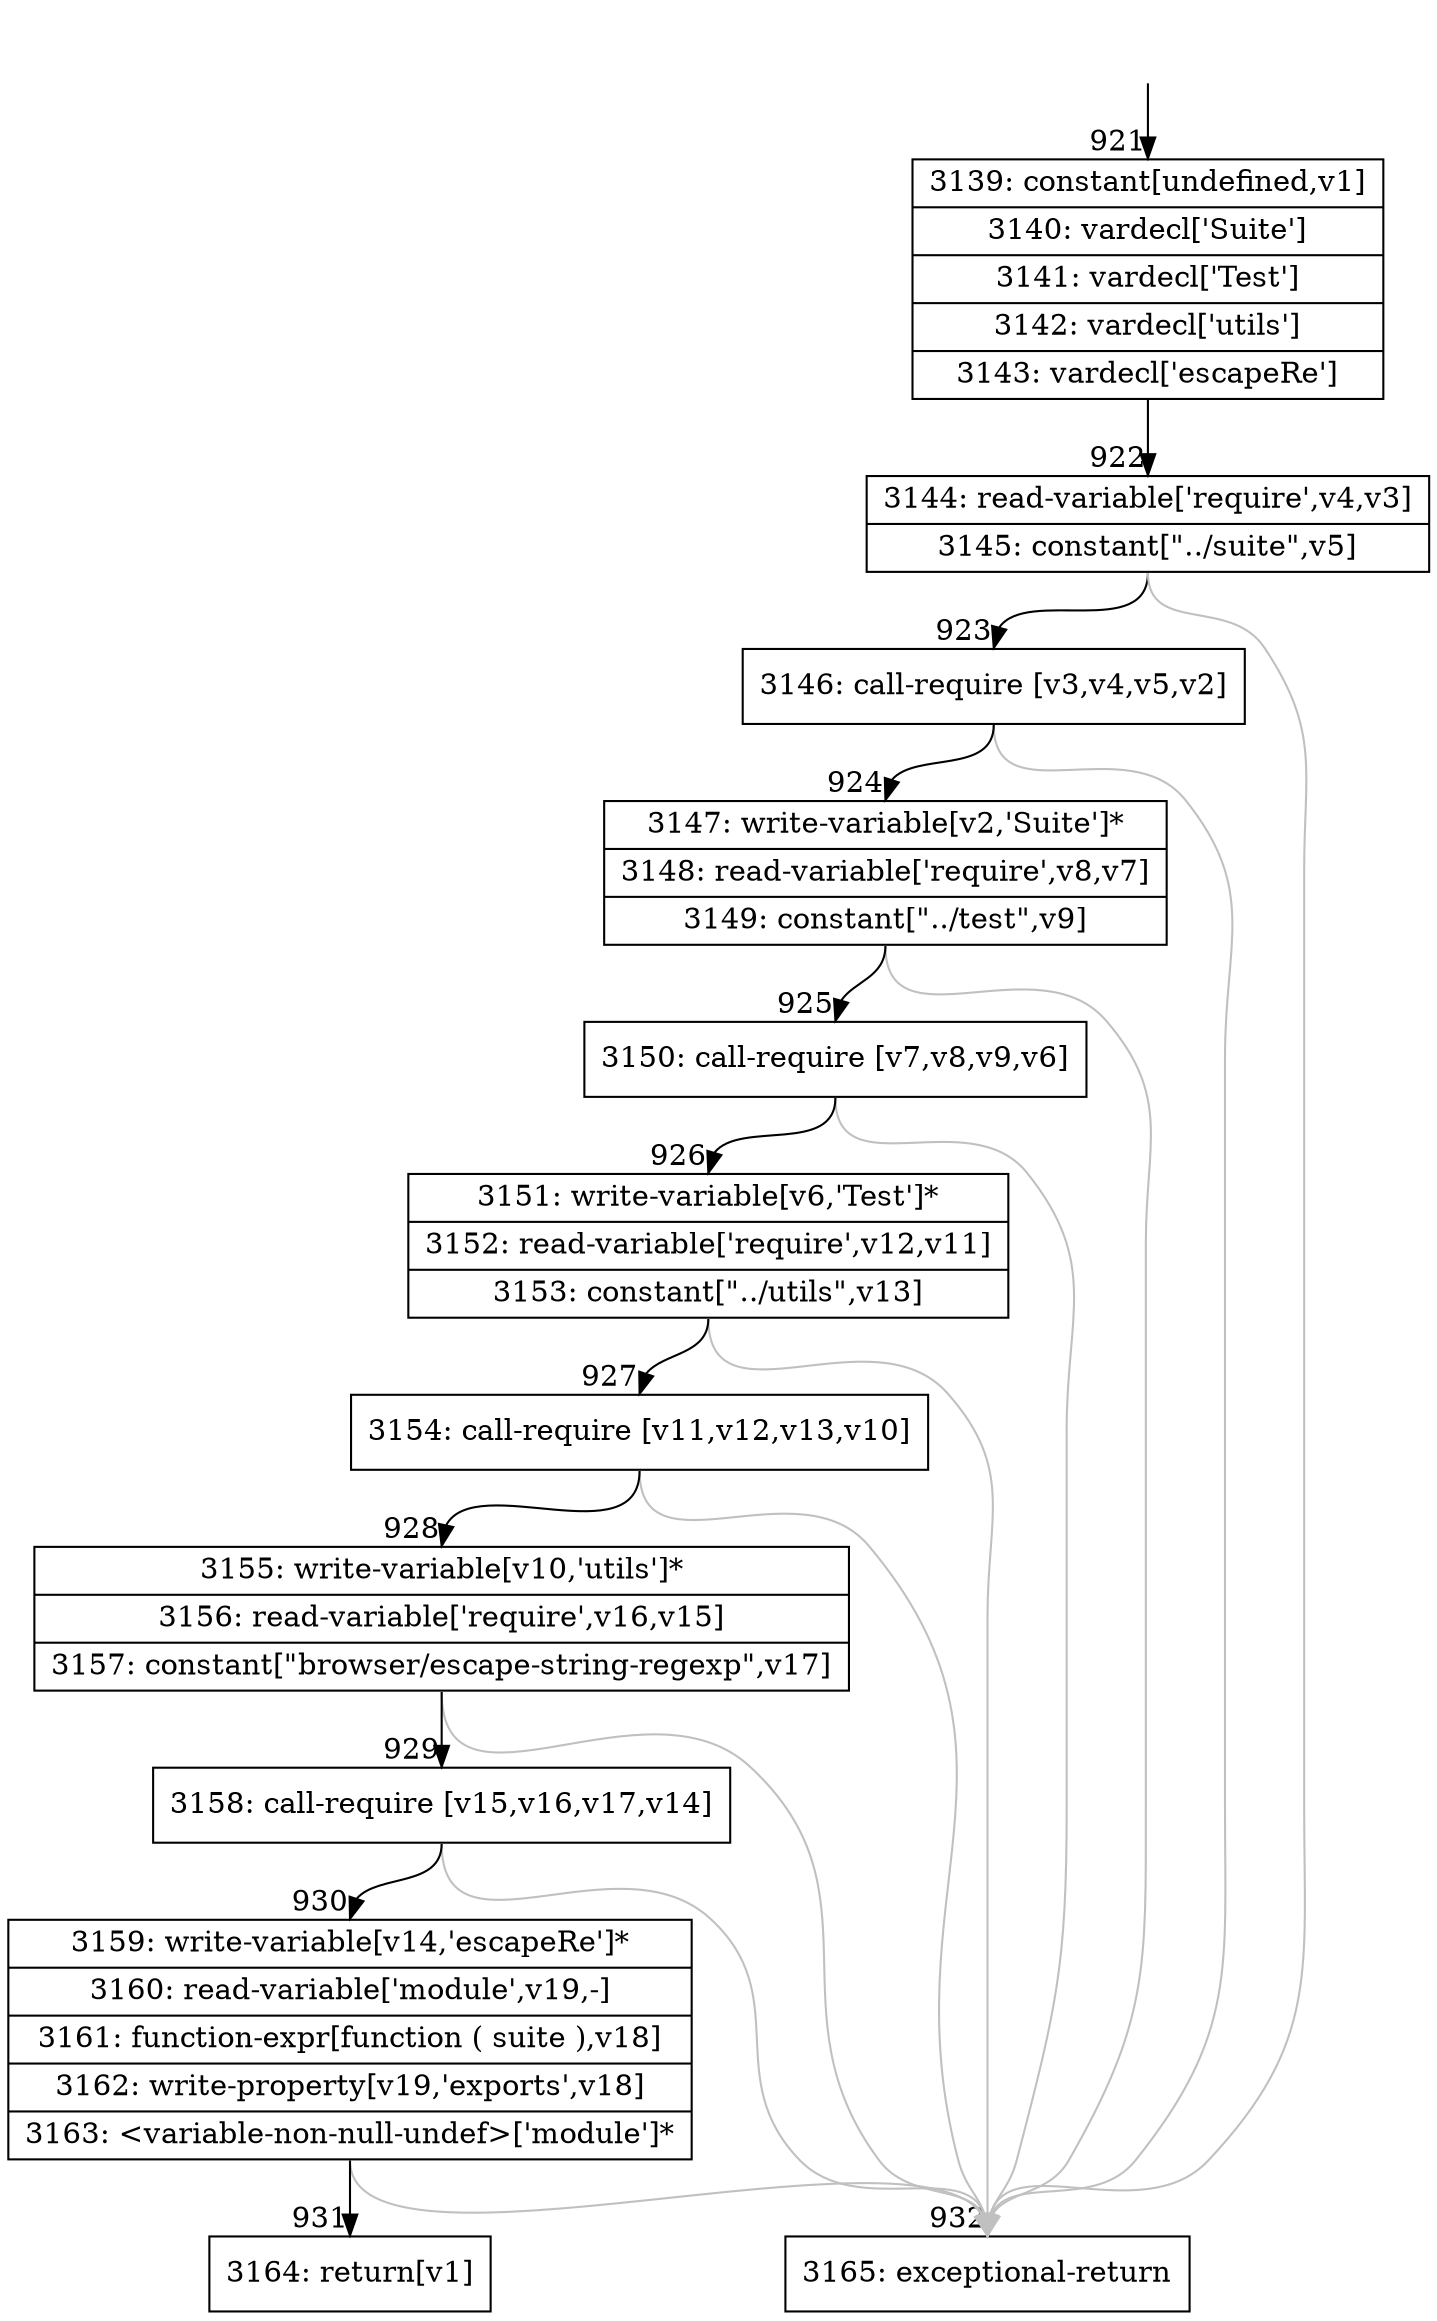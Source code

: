 digraph {
rankdir="TD"
BB_entry77[shape=none,label=""];
BB_entry77 -> BB921 [tailport=s, headport=n, headlabel="    921"]
BB921 [shape=record label="{3139: constant[undefined,v1]|3140: vardecl['Suite']|3141: vardecl['Test']|3142: vardecl['utils']|3143: vardecl['escapeRe']}" ] 
BB921 -> BB922 [tailport=s, headport=n, headlabel="      922"]
BB922 [shape=record label="{3144: read-variable['require',v4,v3]|3145: constant[\"../suite\",v5]}" ] 
BB922 -> BB923 [tailport=s, headport=n, headlabel="      923"]
BB922 -> BB932 [tailport=s, headport=n, color=gray, headlabel="      932"]
BB923 [shape=record label="{3146: call-require [v3,v4,v5,v2]}" ] 
BB923 -> BB924 [tailport=s, headport=n, headlabel="      924"]
BB923 -> BB932 [tailport=s, headport=n, color=gray]
BB924 [shape=record label="{3147: write-variable[v2,'Suite']*|3148: read-variable['require',v8,v7]|3149: constant[\"../test\",v9]}" ] 
BB924 -> BB925 [tailport=s, headport=n, headlabel="      925"]
BB924 -> BB932 [tailport=s, headport=n, color=gray]
BB925 [shape=record label="{3150: call-require [v7,v8,v9,v6]}" ] 
BB925 -> BB926 [tailport=s, headport=n, headlabel="      926"]
BB925 -> BB932 [tailport=s, headport=n, color=gray]
BB926 [shape=record label="{3151: write-variable[v6,'Test']*|3152: read-variable['require',v12,v11]|3153: constant[\"../utils\",v13]}" ] 
BB926 -> BB927 [tailport=s, headport=n, headlabel="      927"]
BB926 -> BB932 [tailport=s, headport=n, color=gray]
BB927 [shape=record label="{3154: call-require [v11,v12,v13,v10]}" ] 
BB927 -> BB928 [tailport=s, headport=n, headlabel="      928"]
BB927 -> BB932 [tailport=s, headport=n, color=gray]
BB928 [shape=record label="{3155: write-variable[v10,'utils']*|3156: read-variable['require',v16,v15]|3157: constant[\"browser/escape-string-regexp\",v17]}" ] 
BB928 -> BB929 [tailport=s, headport=n, headlabel="      929"]
BB928 -> BB932 [tailport=s, headport=n, color=gray]
BB929 [shape=record label="{3158: call-require [v15,v16,v17,v14]}" ] 
BB929 -> BB930 [tailport=s, headport=n, headlabel="      930"]
BB929 -> BB932 [tailport=s, headport=n, color=gray]
BB930 [shape=record label="{3159: write-variable[v14,'escapeRe']*|3160: read-variable['module',v19,-]|3161: function-expr[function ( suite ),v18]|3162: write-property[v19,'exports',v18]|3163: \<variable-non-null-undef\>['module']*}" ] 
BB930 -> BB931 [tailport=s, headport=n, headlabel="      931"]
BB930 -> BB932 [tailport=s, headport=n, color=gray]
BB931 [shape=record label="{3164: return[v1]}" ] 
BB932 [shape=record label="{3165: exceptional-return}" ] 
//#$~ 1050
}
